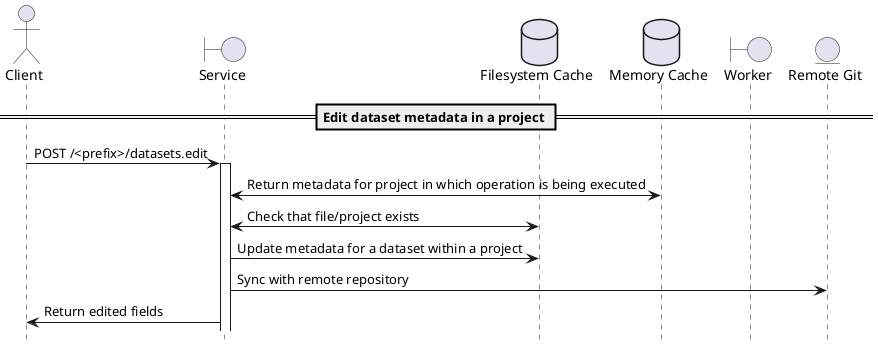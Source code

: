     @startuml
    hide footbox
    skinparam shadowing false

    actor Client
    boundary Service
    database "Filesystem Cache" as Filesystem
    database "Memory Cache" as Cache
    boundary Worker
    entity "Remote Git" as Git

    == Edit dataset metadata in a project ==
    Client->Service: POST /<prefix>/datasets.edit
    activate Service
    Service<->Cache: Return metadata for project in which operation is being executed
    Service<->Filesystem: Check that file/project exists
    Service->Filesystem: Update metadata for a dataset within a project
    Service->Git: Sync with remote repository
    Service->Client: Return edited fields

    @enduml
